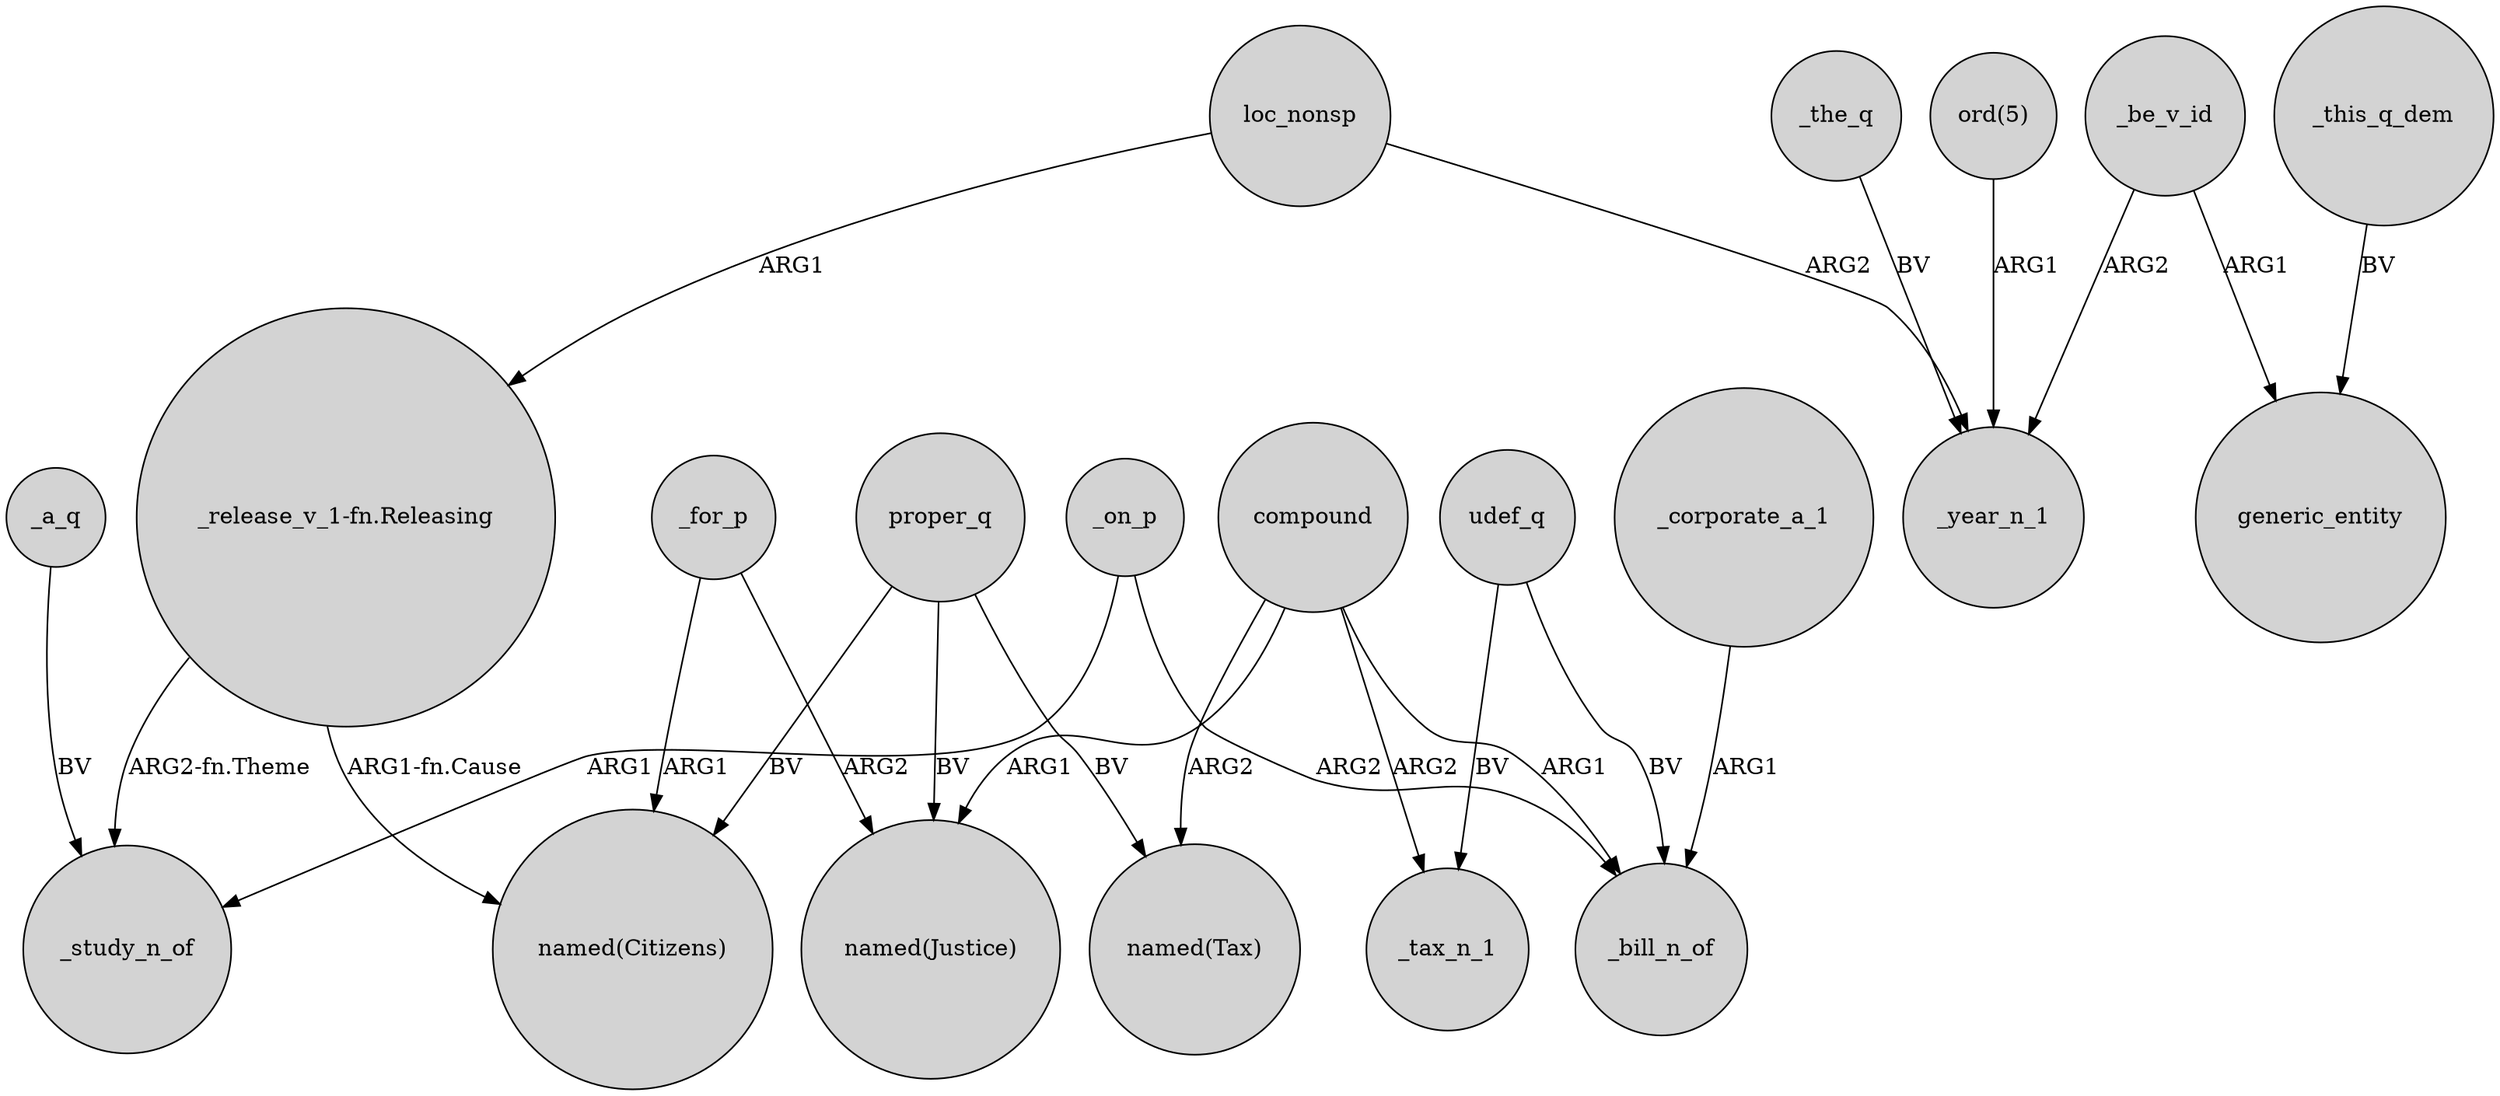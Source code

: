 digraph {
	node [shape=circle style=filled]
	_for_p -> "named(Citizens)" [label=ARG1]
	_a_q -> _study_n_of [label=BV]
	compound -> _bill_n_of [label=ARG1]
	"_release_v_1-fn.Releasing" -> "named(Citizens)" [label="ARG1-fn.Cause"]
	_for_p -> "named(Justice)" [label=ARG2]
	_be_v_id -> _year_n_1 [label=ARG2]
	loc_nonsp -> "_release_v_1-fn.Releasing" [label=ARG1]
	udef_q -> _bill_n_of [label=BV]
	_be_v_id -> generic_entity [label=ARG1]
	proper_q -> "named(Citizens)" [label=BV]
	udef_q -> _tax_n_1 [label=BV]
	proper_q -> "named(Tax)" [label=BV]
	_this_q_dem -> generic_entity [label=BV]
	proper_q -> "named(Justice)" [label=BV]
	"_release_v_1-fn.Releasing" -> _study_n_of [label="ARG2-fn.Theme"]
	_corporate_a_1 -> _bill_n_of [label=ARG1]
	loc_nonsp -> _year_n_1 [label=ARG2]
	compound -> "named(Justice)" [label=ARG1]
	_the_q -> _year_n_1 [label=BV]
	_on_p -> _bill_n_of [label=ARG2]
	_on_p -> _study_n_of [label=ARG1]
	compound -> _tax_n_1 [label=ARG2]
	compound -> "named(Tax)" [label=ARG2]
	"ord(5)" -> _year_n_1 [label=ARG1]
}

